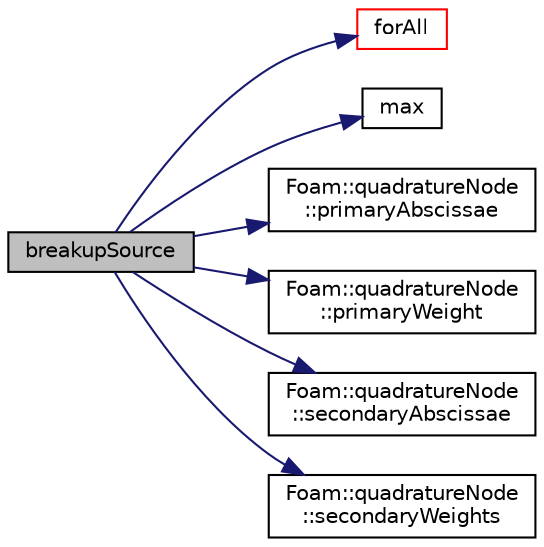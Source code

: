 digraph "breakupSource"
{
  bgcolor="transparent";
  edge [fontname="Helvetica",fontsize="10",labelfontname="Helvetica",labelfontsize="10"];
  node [fontname="Helvetica",fontsize="10",shape=record];
  rankdir="LR";
  Node20 [label="breakupSource",height=0.2,width=0.4,color="black", fillcolor="grey75", style="filled", fontcolor="black"];
  Node20 -> Node21 [color="midnightblue",fontsize="10",style="solid",fontname="Helvetica"];
  Node21 [label="forAll",height=0.2,width=0.4,color="red",URL="$a01697.html#a661071c857206cff08f25e78275fc863"];
  Node20 -> Node32 [color="midnightblue",fontsize="10",style="solid",fontname="Helvetica"];
  Node32 [label="max",height=0.2,width=0.4,color="black",URL="$a01745.html#af5beeb1c884e5015e07513b14742eddd"];
  Node20 -> Node33 [color="midnightblue",fontsize="10",style="solid",fontname="Helvetica"];
  Node33 [label="Foam::quadratureNode\l::primaryAbscissae",height=0.2,width=0.4,color="black",URL="$a02240.html#a44294a401aa4b4cd33e56b6d61967ae6",tooltip="Const access to the scalar abscissa of the node. "];
  Node20 -> Node34 [color="midnightblue",fontsize="10",style="solid",fontname="Helvetica"];
  Node34 [label="Foam::quadratureNode\l::primaryWeight",height=0.2,width=0.4,color="black",URL="$a02240.html#ae744e0be2351d524d75803ea51fe5f69",tooltip="Const access to the weight of the node. "];
  Node20 -> Node35 [color="midnightblue",fontsize="10",style="solid",fontname="Helvetica"];
  Node35 [label="Foam::quadratureNode\l::secondaryAbscissae",height=0.2,width=0.4,color="black",URL="$a02240.html#a1ae11040ca975de93967d8f0452e6de3",tooltip="Const access to the list of secondary abscissae of the node. "];
  Node20 -> Node36 [color="midnightblue",fontsize="10",style="solid",fontname="Helvetica"];
  Node36 [label="Foam::quadratureNode\l::secondaryWeights",height=0.2,width=0.4,color="black",URL="$a02240.html#afc068e8effa3c3cc13c9e15c22058214",tooltip="Const access to the secondary weights of the node. "];
}
